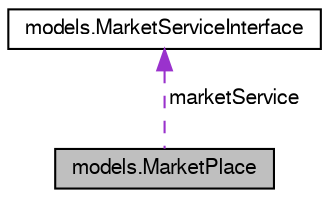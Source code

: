 digraph "models.MarketPlace"
{
  bgcolor="transparent";
  edge [fontname="FreeSans",fontsize="10",labelfontname="FreeSans",labelfontsize="10"];
  node [fontname="FreeSans",fontsize="10",shape=record];
  Node1 [label="models.MarketPlace",height=0.2,width=0.4,color="black", fillcolor="grey75", style="filled", fontcolor="black"];
  Node2 -> Node1 [dir="back",color="darkorchid3",fontsize="10",style="dashed",label=" marketService" ,fontname="FreeSans"];
  Node2 [label="models.MarketServiceInterface",height=0.2,width=0.4,color="black",URL="$interfacemodels_1_1MarketServiceInterface.html"];
}
